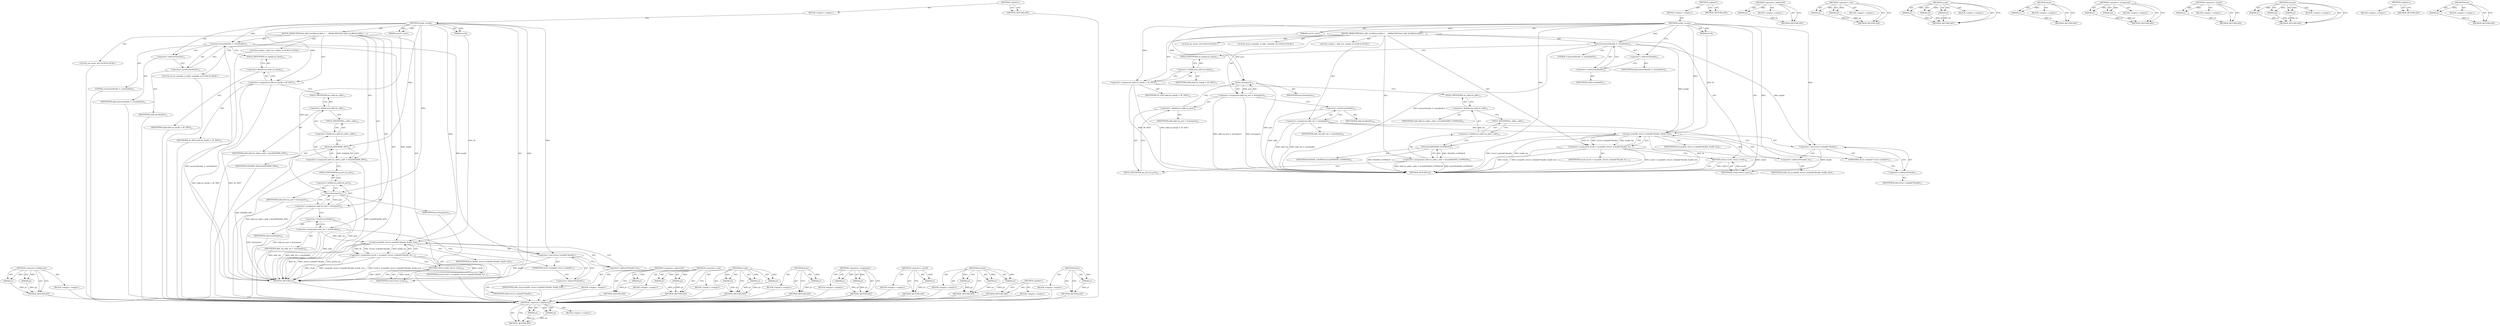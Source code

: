 digraph "htonl" {
vulnerable_98 [label=<(METHOD,&lt;operator&gt;.fieldAccess)>];
vulnerable_99 [label=<(PARAM,p1)>];
vulnerable_100 [label=<(PARAM,p2)>];
vulnerable_101 [label=<(BLOCK,&lt;empty&gt;,&lt;empty&gt;)>];
vulnerable_102 [label=<(METHOD_RETURN,ANY)>];
vulnerable_6 [label=<(METHOD,&lt;global&gt;)<SUB>1</SUB>>];
vulnerable_7 [label=<(BLOCK,&lt;empty&gt;,&lt;empty&gt;)<SUB>1</SUB>>];
vulnerable_8 [label=<(METHOD,socket_accept)<SUB>1</SUB>>];
vulnerable_9 [label=<(PARAM,int fd)<SUB>1</SUB>>];
vulnerable_10 [label=<(PARAM,uint16_t port)<SUB>1</SUB>>];
vulnerable_11 [label=<(BLOCK,{
#ifdef WIN32
	int addr_len;
#else
	socklen_t ...,{
#ifdef WIN32
	int addr_len;
#else
	socklen_t ...)<SUB>2</SUB>>];
vulnerable_12 [label="<(LOCAL,socklen_t addr_len: socklen_t)<SUB>6</SUB>>"];
vulnerable_13 [label="<(LOCAL,int result: int)<SUB>8</SUB>>"];
vulnerable_14 [label="<(LOCAL,struct sockaddr_in addr: sockaddr_in)<SUB>9</SUB>>"];
vulnerable_15 [label=<(memset,memset(&amp;addr, 0, sizeof(addr)))<SUB>11</SUB>>];
vulnerable_16 [label=<(&lt;operator&gt;.addressOf,&amp;addr)<SUB>11</SUB>>];
vulnerable_17 [label=<(IDENTIFIER,addr,memset(&amp;addr, 0, sizeof(addr)))<SUB>11</SUB>>];
vulnerable_18 [label=<(LITERAL,0,memset(&amp;addr, 0, sizeof(addr)))<SUB>11</SUB>>];
vulnerable_19 [label=<(&lt;operator&gt;.sizeOf,sizeof(addr))<SUB>11</SUB>>];
vulnerable_20 [label=<(IDENTIFIER,addr,sizeof(addr))<SUB>11</SUB>>];
vulnerable_21 [label=<(&lt;operator&gt;.assignment,addr.sin_family = AF_INET)<SUB>12</SUB>>];
vulnerable_22 [label=<(&lt;operator&gt;.fieldAccess,addr.sin_family)<SUB>12</SUB>>];
vulnerable_23 [label=<(IDENTIFIER,addr,addr.sin_family = AF_INET)<SUB>12</SUB>>];
vulnerable_24 [label=<(FIELD_IDENTIFIER,sin_family,sin_family)<SUB>12</SUB>>];
vulnerable_25 [label=<(IDENTIFIER,AF_INET,addr.sin_family = AF_INET)<SUB>12</SUB>>];
vulnerable_26 [label=<(&lt;operator&gt;.assignment,addr.sin_addr.s_addr = htonl(INADDR_ANY))<SUB>13</SUB>>];
vulnerable_27 [label=<(&lt;operator&gt;.fieldAccess,addr.sin_addr.s_addr)<SUB>13</SUB>>];
vulnerable_28 [label=<(&lt;operator&gt;.fieldAccess,addr.sin_addr)<SUB>13</SUB>>];
vulnerable_29 [label=<(IDENTIFIER,addr,addr.sin_addr.s_addr = htonl(INADDR_ANY))<SUB>13</SUB>>];
vulnerable_30 [label=<(FIELD_IDENTIFIER,sin_addr,sin_addr)<SUB>13</SUB>>];
vulnerable_31 [label=<(FIELD_IDENTIFIER,s_addr,s_addr)<SUB>13</SUB>>];
vulnerable_32 [label=<(htonl,htonl(INADDR_ANY))<SUB>13</SUB>>];
vulnerable_33 [label=<(IDENTIFIER,INADDR_ANY,htonl(INADDR_ANY))<SUB>13</SUB>>];
vulnerable_34 [label=<(&lt;operator&gt;.assignment,addr.sin_port = htons(port))<SUB>14</SUB>>];
vulnerable_35 [label=<(&lt;operator&gt;.fieldAccess,addr.sin_port)<SUB>14</SUB>>];
vulnerable_36 [label=<(IDENTIFIER,addr,addr.sin_port = htons(port))<SUB>14</SUB>>];
vulnerable_37 [label=<(FIELD_IDENTIFIER,sin_port,sin_port)<SUB>14</SUB>>];
vulnerable_38 [label=<(htons,htons(port))<SUB>14</SUB>>];
vulnerable_39 [label=<(IDENTIFIER,port,htons(port))<SUB>14</SUB>>];
vulnerable_40 [label=<(&lt;operator&gt;.assignment,addr_len = sizeof(addr))<SUB>16</SUB>>];
vulnerable_41 [label=<(IDENTIFIER,addr_len,addr_len = sizeof(addr))<SUB>16</SUB>>];
vulnerable_42 [label=<(&lt;operator&gt;.sizeOf,sizeof(addr))<SUB>16</SUB>>];
vulnerable_43 [label=<(IDENTIFIER,addr,sizeof(addr))<SUB>16</SUB>>];
vulnerable_44 [label=<(&lt;operator&gt;.assignment,result = accept(fd, (struct sockaddr*)&amp;addr, &amp;a...)<SUB>17</SUB>>];
vulnerable_45 [label=<(IDENTIFIER,result,result = accept(fd, (struct sockaddr*)&amp;addr, &amp;a...)<SUB>17</SUB>>];
vulnerable_46 [label=<(accept,accept(fd, (struct sockaddr*)&amp;addr, &amp;addr_len))<SUB>17</SUB>>];
vulnerable_47 [label=<(IDENTIFIER,fd,accept(fd, (struct sockaddr*)&amp;addr, &amp;addr_len))<SUB>17</SUB>>];
vulnerable_48 [label=<(&lt;operator&gt;.cast,(struct sockaddr*)&amp;addr)<SUB>17</SUB>>];
vulnerable_49 [label=<(UNKNOWN,struct sockaddr*,struct sockaddr*)<SUB>17</SUB>>];
vulnerable_50 [label=<(&lt;operator&gt;.addressOf,&amp;addr)<SUB>17</SUB>>];
vulnerable_51 [label=<(IDENTIFIER,addr,(struct sockaddr*)&amp;addr)<SUB>17</SUB>>];
vulnerable_52 [label=<(&lt;operator&gt;.addressOf,&amp;addr_len)<SUB>17</SUB>>];
vulnerable_53 [label=<(IDENTIFIER,addr_len,accept(fd, (struct sockaddr*)&amp;addr, &amp;addr_len))<SUB>17</SUB>>];
vulnerable_54 [label=<(RETURN,return result;,return result;)<SUB>19</SUB>>];
vulnerable_55 [label=<(IDENTIFIER,result,return result;)<SUB>19</SUB>>];
vulnerable_56 [label=<(METHOD_RETURN,int)<SUB>1</SUB>>];
vulnerable_58 [label=<(METHOD_RETURN,ANY)<SUB>1</SUB>>];
vulnerable_85 [label=<(METHOD,&lt;operator&gt;.addressOf)>];
vulnerable_86 [label=<(PARAM,p1)>];
vulnerable_87 [label=<(BLOCK,&lt;empty&gt;,&lt;empty&gt;)>];
vulnerable_88 [label=<(METHOD_RETURN,ANY)>];
vulnerable_117 [label=<(METHOD,&lt;operator&gt;.cast)>];
vulnerable_118 [label=<(PARAM,p1)>];
vulnerable_119 [label=<(PARAM,p2)>];
vulnerable_120 [label=<(BLOCK,&lt;empty&gt;,&lt;empty&gt;)>];
vulnerable_121 [label=<(METHOD_RETURN,ANY)>];
vulnerable_111 [label=<(METHOD,accept)>];
vulnerable_112 [label=<(PARAM,p1)>];
vulnerable_113 [label=<(PARAM,p2)>];
vulnerable_114 [label=<(PARAM,p3)>];
vulnerable_115 [label=<(BLOCK,&lt;empty&gt;,&lt;empty&gt;)>];
vulnerable_116 [label=<(METHOD_RETURN,ANY)>];
vulnerable_107 [label=<(METHOD,htons)>];
vulnerable_108 [label=<(PARAM,p1)>];
vulnerable_109 [label=<(BLOCK,&lt;empty&gt;,&lt;empty&gt;)>];
vulnerable_110 [label=<(METHOD_RETURN,ANY)>];
vulnerable_93 [label=<(METHOD,&lt;operator&gt;.assignment)>];
vulnerable_94 [label=<(PARAM,p1)>];
vulnerable_95 [label=<(PARAM,p2)>];
vulnerable_96 [label=<(BLOCK,&lt;empty&gt;,&lt;empty&gt;)>];
vulnerable_97 [label=<(METHOD_RETURN,ANY)>];
vulnerable_89 [label=<(METHOD,&lt;operator&gt;.sizeOf)>];
vulnerable_90 [label=<(PARAM,p1)>];
vulnerable_91 [label=<(BLOCK,&lt;empty&gt;,&lt;empty&gt;)>];
vulnerable_92 [label=<(METHOD_RETURN,ANY)>];
vulnerable_79 [label=<(METHOD,memset)>];
vulnerable_80 [label=<(PARAM,p1)>];
vulnerable_81 [label=<(PARAM,p2)>];
vulnerable_82 [label=<(PARAM,p3)>];
vulnerable_83 [label=<(BLOCK,&lt;empty&gt;,&lt;empty&gt;)>];
vulnerable_84 [label=<(METHOD_RETURN,ANY)>];
vulnerable_73 [label=<(METHOD,&lt;global&gt;)<SUB>1</SUB>>];
vulnerable_74 [label=<(BLOCK,&lt;empty&gt;,&lt;empty&gt;)>];
vulnerable_75 [label=<(METHOD_RETURN,ANY)>];
vulnerable_103 [label=<(METHOD,htonl)>];
vulnerable_104 [label=<(PARAM,p1)>];
vulnerable_105 [label=<(BLOCK,&lt;empty&gt;,&lt;empty&gt;)>];
vulnerable_106 [label=<(METHOD_RETURN,ANY)>];
fixed_98 [label=<(METHOD,&lt;operator&gt;.fieldAccess)>];
fixed_99 [label=<(PARAM,p1)>];
fixed_100 [label=<(PARAM,p2)>];
fixed_101 [label=<(BLOCK,&lt;empty&gt;,&lt;empty&gt;)>];
fixed_102 [label=<(METHOD_RETURN,ANY)>];
fixed_6 [label=<(METHOD,&lt;global&gt;)<SUB>1</SUB>>];
fixed_7 [label=<(BLOCK,&lt;empty&gt;,&lt;empty&gt;)<SUB>1</SUB>>];
fixed_8 [label=<(METHOD,socket_accept)<SUB>1</SUB>>];
fixed_9 [label=<(PARAM,int fd)<SUB>1</SUB>>];
fixed_10 [label=<(PARAM,uint16_t port)<SUB>1</SUB>>];
fixed_11 [label=<(BLOCK,{
#ifdef WIN32
	int addr_len;
#else
	socklen_t ...,{
#ifdef WIN32
	int addr_len;
#else
	socklen_t ...)<SUB>2</SUB>>];
fixed_12 [label="<(LOCAL,socklen_t addr_len: socklen_t)<SUB>6</SUB>>"];
fixed_13 [label="<(LOCAL,int result: int)<SUB>8</SUB>>"];
fixed_14 [label="<(LOCAL,struct sockaddr_in addr: sockaddr_in)<SUB>9</SUB>>"];
fixed_15 [label=<(memset,memset(&amp;addr, 0, sizeof(addr)))<SUB>11</SUB>>];
fixed_16 [label=<(&lt;operator&gt;.addressOf,&amp;addr)<SUB>11</SUB>>];
fixed_17 [label=<(IDENTIFIER,addr,memset(&amp;addr, 0, sizeof(addr)))<SUB>11</SUB>>];
fixed_18 [label=<(LITERAL,0,memset(&amp;addr, 0, sizeof(addr)))<SUB>11</SUB>>];
fixed_19 [label=<(&lt;operator&gt;.sizeOf,sizeof(addr))<SUB>11</SUB>>];
fixed_20 [label=<(IDENTIFIER,addr,sizeof(addr))<SUB>11</SUB>>];
fixed_21 [label=<(&lt;operator&gt;.assignment,addr.sin_family = AF_INET)<SUB>12</SUB>>];
fixed_22 [label=<(&lt;operator&gt;.fieldAccess,addr.sin_family)<SUB>12</SUB>>];
fixed_23 [label=<(IDENTIFIER,addr,addr.sin_family = AF_INET)<SUB>12</SUB>>];
fixed_24 [label=<(FIELD_IDENTIFIER,sin_family,sin_family)<SUB>12</SUB>>];
fixed_25 [label=<(IDENTIFIER,AF_INET,addr.sin_family = AF_INET)<SUB>12</SUB>>];
fixed_26 [label=<(&lt;operator&gt;.assignment,addr.sin_addr.s_addr = htonl(INADDR_LOOPBACK))<SUB>13</SUB>>];
fixed_27 [label=<(&lt;operator&gt;.fieldAccess,addr.sin_addr.s_addr)<SUB>13</SUB>>];
fixed_28 [label=<(&lt;operator&gt;.fieldAccess,addr.sin_addr)<SUB>13</SUB>>];
fixed_29 [label=<(IDENTIFIER,addr,addr.sin_addr.s_addr = htonl(INADDR_LOOPBACK))<SUB>13</SUB>>];
fixed_30 [label=<(FIELD_IDENTIFIER,sin_addr,sin_addr)<SUB>13</SUB>>];
fixed_31 [label=<(FIELD_IDENTIFIER,s_addr,s_addr)<SUB>13</SUB>>];
fixed_32 [label=<(htonl,htonl(INADDR_LOOPBACK))<SUB>13</SUB>>];
fixed_33 [label=<(IDENTIFIER,INADDR_LOOPBACK,htonl(INADDR_LOOPBACK))<SUB>13</SUB>>];
fixed_34 [label=<(&lt;operator&gt;.assignment,addr.sin_port = htons(port))<SUB>14</SUB>>];
fixed_35 [label=<(&lt;operator&gt;.fieldAccess,addr.sin_port)<SUB>14</SUB>>];
fixed_36 [label=<(IDENTIFIER,addr,addr.sin_port = htons(port))<SUB>14</SUB>>];
fixed_37 [label=<(FIELD_IDENTIFIER,sin_port,sin_port)<SUB>14</SUB>>];
fixed_38 [label=<(htons,htons(port))<SUB>14</SUB>>];
fixed_39 [label=<(IDENTIFIER,port,htons(port))<SUB>14</SUB>>];
fixed_40 [label=<(&lt;operator&gt;.assignment,addr_len = sizeof(addr))<SUB>16</SUB>>];
fixed_41 [label=<(IDENTIFIER,addr_len,addr_len = sizeof(addr))<SUB>16</SUB>>];
fixed_42 [label=<(&lt;operator&gt;.sizeOf,sizeof(addr))<SUB>16</SUB>>];
fixed_43 [label=<(IDENTIFIER,addr,sizeof(addr))<SUB>16</SUB>>];
fixed_44 [label=<(&lt;operator&gt;.assignment,result = accept(fd, (struct sockaddr*)&amp;addr, &amp;a...)<SUB>17</SUB>>];
fixed_45 [label=<(IDENTIFIER,result,result = accept(fd, (struct sockaddr*)&amp;addr, &amp;a...)<SUB>17</SUB>>];
fixed_46 [label=<(accept,accept(fd, (struct sockaddr*)&amp;addr, &amp;addr_len))<SUB>17</SUB>>];
fixed_47 [label=<(IDENTIFIER,fd,accept(fd, (struct sockaddr*)&amp;addr, &amp;addr_len))<SUB>17</SUB>>];
fixed_48 [label=<(&lt;operator&gt;.cast,(struct sockaddr*)&amp;addr)<SUB>17</SUB>>];
fixed_49 [label=<(UNKNOWN,struct sockaddr*,struct sockaddr*)<SUB>17</SUB>>];
fixed_50 [label=<(&lt;operator&gt;.addressOf,&amp;addr)<SUB>17</SUB>>];
fixed_51 [label=<(IDENTIFIER,addr,(struct sockaddr*)&amp;addr)<SUB>17</SUB>>];
fixed_52 [label=<(&lt;operator&gt;.addressOf,&amp;addr_len)<SUB>17</SUB>>];
fixed_53 [label=<(IDENTIFIER,addr_len,accept(fd, (struct sockaddr*)&amp;addr, &amp;addr_len))<SUB>17</SUB>>];
fixed_54 [label=<(RETURN,return result;,return result;)<SUB>19</SUB>>];
fixed_55 [label=<(IDENTIFIER,result,return result;)<SUB>19</SUB>>];
fixed_56 [label=<(METHOD_RETURN,int)<SUB>1</SUB>>];
fixed_58 [label=<(METHOD_RETURN,ANY)<SUB>1</SUB>>];
fixed_85 [label=<(METHOD,&lt;operator&gt;.addressOf)>];
fixed_86 [label=<(PARAM,p1)>];
fixed_87 [label=<(BLOCK,&lt;empty&gt;,&lt;empty&gt;)>];
fixed_88 [label=<(METHOD_RETURN,ANY)>];
fixed_117 [label=<(METHOD,&lt;operator&gt;.cast)>];
fixed_118 [label=<(PARAM,p1)>];
fixed_119 [label=<(PARAM,p2)>];
fixed_120 [label=<(BLOCK,&lt;empty&gt;,&lt;empty&gt;)>];
fixed_121 [label=<(METHOD_RETURN,ANY)>];
fixed_111 [label=<(METHOD,accept)>];
fixed_112 [label=<(PARAM,p1)>];
fixed_113 [label=<(PARAM,p2)>];
fixed_114 [label=<(PARAM,p3)>];
fixed_115 [label=<(BLOCK,&lt;empty&gt;,&lt;empty&gt;)>];
fixed_116 [label=<(METHOD_RETURN,ANY)>];
fixed_107 [label=<(METHOD,htons)>];
fixed_108 [label=<(PARAM,p1)>];
fixed_109 [label=<(BLOCK,&lt;empty&gt;,&lt;empty&gt;)>];
fixed_110 [label=<(METHOD_RETURN,ANY)>];
fixed_93 [label=<(METHOD,&lt;operator&gt;.assignment)>];
fixed_94 [label=<(PARAM,p1)>];
fixed_95 [label=<(PARAM,p2)>];
fixed_96 [label=<(BLOCK,&lt;empty&gt;,&lt;empty&gt;)>];
fixed_97 [label=<(METHOD_RETURN,ANY)>];
fixed_89 [label=<(METHOD,&lt;operator&gt;.sizeOf)>];
fixed_90 [label=<(PARAM,p1)>];
fixed_91 [label=<(BLOCK,&lt;empty&gt;,&lt;empty&gt;)>];
fixed_92 [label=<(METHOD_RETURN,ANY)>];
fixed_79 [label=<(METHOD,memset)>];
fixed_80 [label=<(PARAM,p1)>];
fixed_81 [label=<(PARAM,p2)>];
fixed_82 [label=<(PARAM,p3)>];
fixed_83 [label=<(BLOCK,&lt;empty&gt;,&lt;empty&gt;)>];
fixed_84 [label=<(METHOD_RETURN,ANY)>];
fixed_73 [label=<(METHOD,&lt;global&gt;)<SUB>1</SUB>>];
fixed_74 [label=<(BLOCK,&lt;empty&gt;,&lt;empty&gt;)>];
fixed_75 [label=<(METHOD_RETURN,ANY)>];
fixed_103 [label=<(METHOD,htonl)>];
fixed_104 [label=<(PARAM,p1)>];
fixed_105 [label=<(BLOCK,&lt;empty&gt;,&lt;empty&gt;)>];
fixed_106 [label=<(METHOD_RETURN,ANY)>];
vulnerable_98 -> vulnerable_99  [key=0, label="AST: "];
vulnerable_98 -> vulnerable_99  [key=1, label="DDG: "];
vulnerable_98 -> vulnerable_101  [key=0, label="AST: "];
vulnerable_98 -> vulnerable_100  [key=0, label="AST: "];
vulnerable_98 -> vulnerable_100  [key=1, label="DDG: "];
vulnerable_98 -> vulnerable_102  [key=0, label="AST: "];
vulnerable_98 -> vulnerable_102  [key=1, label="CFG: "];
vulnerable_99 -> vulnerable_102  [key=0, label="DDG: p1"];
vulnerable_100 -> vulnerable_102  [key=0, label="DDG: p2"];
vulnerable_101 -> fixed_98  [key=0];
vulnerable_102 -> fixed_98  [key=0];
vulnerable_6 -> vulnerable_7  [key=0, label="AST: "];
vulnerable_6 -> vulnerable_58  [key=0, label="AST: "];
vulnerable_6 -> vulnerable_58  [key=1, label="CFG: "];
vulnerable_7 -> vulnerable_8  [key=0, label="AST: "];
vulnerable_8 -> vulnerable_9  [key=0, label="AST: "];
vulnerable_8 -> vulnerable_9  [key=1, label="DDG: "];
vulnerable_8 -> vulnerable_10  [key=0, label="AST: "];
vulnerable_8 -> vulnerable_10  [key=1, label="DDG: "];
vulnerable_8 -> vulnerable_11  [key=0, label="AST: "];
vulnerable_8 -> vulnerable_56  [key=0, label="AST: "];
vulnerable_8 -> vulnerable_16  [key=0, label="CFG: "];
vulnerable_8 -> vulnerable_21  [key=0, label="DDG: "];
vulnerable_8 -> vulnerable_15  [key=0, label="DDG: "];
vulnerable_8 -> vulnerable_55  [key=0, label="DDG: "];
vulnerable_8 -> vulnerable_32  [key=0, label="DDG: "];
vulnerable_8 -> vulnerable_38  [key=0, label="DDG: "];
vulnerable_8 -> vulnerable_46  [key=0, label="DDG: "];
vulnerable_8 -> vulnerable_48  [key=0, label="DDG: "];
vulnerable_9 -> vulnerable_46  [key=0, label="DDG: fd"];
vulnerable_10 -> vulnerable_38  [key=0, label="DDG: port"];
vulnerable_11 -> vulnerable_12  [key=0, label="AST: "];
vulnerable_11 -> vulnerable_13  [key=0, label="AST: "];
vulnerable_11 -> vulnerable_14  [key=0, label="AST: "];
vulnerable_11 -> vulnerable_15  [key=0, label="AST: "];
vulnerable_11 -> vulnerable_21  [key=0, label="AST: "];
vulnerable_11 -> vulnerable_26  [key=0, label="AST: "];
vulnerable_11 -> vulnerable_34  [key=0, label="AST: "];
vulnerable_11 -> vulnerable_40  [key=0, label="AST: "];
vulnerable_11 -> vulnerable_44  [key=0, label="AST: "];
vulnerable_11 -> vulnerable_54  [key=0, label="AST: "];
vulnerable_12 -> fixed_98  [key=0];
vulnerable_13 -> fixed_98  [key=0];
vulnerable_14 -> fixed_98  [key=0];
vulnerable_15 -> vulnerable_16  [key=0, label="AST: "];
vulnerable_15 -> vulnerable_18  [key=0, label="AST: "];
vulnerable_15 -> vulnerable_19  [key=0, label="AST: "];
vulnerable_15 -> vulnerable_24  [key=0, label="CFG: "];
vulnerable_15 -> vulnerable_56  [key=0, label="DDG: memset(&amp;addr, 0, sizeof(addr))"];
vulnerable_15 -> vulnerable_46  [key=0, label="DDG: &amp;addr"];
vulnerable_15 -> vulnerable_48  [key=0, label="DDG: &amp;addr"];
vulnerable_16 -> vulnerable_17  [key=0, label="AST: "];
vulnerable_16 -> vulnerable_19  [key=0, label="CFG: "];
vulnerable_17 -> fixed_98  [key=0];
vulnerable_18 -> fixed_98  [key=0];
vulnerable_19 -> vulnerable_20  [key=0, label="AST: "];
vulnerable_19 -> vulnerable_15  [key=0, label="CFG: "];
vulnerable_20 -> fixed_98  [key=0];
vulnerable_21 -> vulnerable_22  [key=0, label="AST: "];
vulnerable_21 -> vulnerable_25  [key=0, label="AST: "];
vulnerable_21 -> vulnerable_30  [key=0, label="CFG: "];
vulnerable_21 -> vulnerable_56  [key=0, label="DDG: addr.sin_family = AF_INET"];
vulnerable_21 -> vulnerable_56  [key=1, label="DDG: AF_INET"];
vulnerable_22 -> vulnerable_23  [key=0, label="AST: "];
vulnerable_22 -> vulnerable_24  [key=0, label="AST: "];
vulnerable_22 -> vulnerable_21  [key=0, label="CFG: "];
vulnerable_23 -> fixed_98  [key=0];
vulnerable_24 -> vulnerable_22  [key=0, label="CFG: "];
vulnerable_25 -> fixed_98  [key=0];
vulnerable_26 -> vulnerable_27  [key=0, label="AST: "];
vulnerable_26 -> vulnerable_32  [key=0, label="AST: "];
vulnerable_26 -> vulnerable_37  [key=0, label="CFG: "];
vulnerable_26 -> vulnerable_56  [key=0, label="DDG: htonl(INADDR_ANY)"];
vulnerable_26 -> vulnerable_56  [key=1, label="DDG: addr.sin_addr.s_addr = htonl(INADDR_ANY)"];
vulnerable_27 -> vulnerable_28  [key=0, label="AST: "];
vulnerable_27 -> vulnerable_31  [key=0, label="AST: "];
vulnerable_27 -> vulnerable_32  [key=0, label="CFG: "];
vulnerable_28 -> vulnerable_29  [key=0, label="AST: "];
vulnerable_28 -> vulnerable_30  [key=0, label="AST: "];
vulnerable_28 -> vulnerable_31  [key=0, label="CFG: "];
vulnerable_29 -> fixed_98  [key=0];
vulnerable_30 -> vulnerable_28  [key=0, label="CFG: "];
vulnerable_31 -> vulnerable_27  [key=0, label="CFG: "];
vulnerable_32 -> vulnerable_33  [key=0, label="AST: "];
vulnerable_32 -> vulnerable_26  [key=0, label="CFG: "];
vulnerable_32 -> vulnerable_26  [key=1, label="DDG: INADDR_ANY"];
vulnerable_32 -> vulnerable_56  [key=0, label="DDG: INADDR_ANY"];
vulnerable_33 -> fixed_98  [key=0];
vulnerable_34 -> vulnerable_35  [key=0, label="AST: "];
vulnerable_34 -> vulnerable_38  [key=0, label="AST: "];
vulnerable_34 -> vulnerable_42  [key=0, label="CFG: "];
vulnerable_34 -> vulnerable_56  [key=0, label="DDG: htons(port)"];
vulnerable_34 -> vulnerable_56  [key=1, label="DDG: addr.sin_port = htons(port)"];
vulnerable_35 -> vulnerable_36  [key=0, label="AST: "];
vulnerable_35 -> vulnerable_37  [key=0, label="AST: "];
vulnerable_35 -> vulnerable_38  [key=0, label="CFG: "];
vulnerable_36 -> fixed_98  [key=0];
vulnerable_37 -> vulnerable_35  [key=0, label="CFG: "];
vulnerable_38 -> vulnerable_39  [key=0, label="AST: "];
vulnerable_38 -> vulnerable_34  [key=0, label="CFG: "];
vulnerable_38 -> vulnerable_34  [key=1, label="DDG: port"];
vulnerable_38 -> vulnerable_56  [key=0, label="DDG: port"];
vulnerable_39 -> fixed_98  [key=0];
vulnerable_40 -> vulnerable_41  [key=0, label="AST: "];
vulnerable_40 -> vulnerable_42  [key=0, label="AST: "];
vulnerable_40 -> vulnerable_49  [key=0, label="CFG: "];
vulnerable_40 -> vulnerable_56  [key=0, label="DDG: addr_len"];
vulnerable_40 -> vulnerable_56  [key=1, label="DDG: addr_len = sizeof(addr)"];
vulnerable_40 -> vulnerable_46  [key=0, label="DDG: addr_len"];
vulnerable_41 -> fixed_98  [key=0];
vulnerable_42 -> vulnerable_43  [key=0, label="AST: "];
vulnerable_42 -> vulnerable_40  [key=0, label="CFG: "];
vulnerable_42 -> vulnerable_56  [key=0, label="DDG: addr"];
vulnerable_43 -> fixed_98  [key=0];
vulnerable_44 -> vulnerable_45  [key=0, label="AST: "];
vulnerable_44 -> vulnerable_46  [key=0, label="AST: "];
vulnerable_44 -> vulnerable_54  [key=0, label="CFG: "];
vulnerable_44 -> vulnerable_56  [key=0, label="DDG: result"];
vulnerable_44 -> vulnerable_56  [key=1, label="DDG: accept(fd, (struct sockaddr*)&amp;addr, &amp;addr_len)"];
vulnerable_44 -> vulnerable_56  [key=2, label="DDG: result = accept(fd, (struct sockaddr*)&amp;addr, &amp;addr_len)"];
vulnerable_44 -> vulnerable_55  [key=0, label="DDG: result"];
vulnerable_45 -> fixed_98  [key=0];
vulnerable_46 -> vulnerable_47  [key=0, label="AST: "];
vulnerable_46 -> vulnerable_48  [key=0, label="AST: "];
vulnerable_46 -> vulnerable_52  [key=0, label="AST: "];
vulnerable_46 -> vulnerable_44  [key=0, label="CFG: "];
vulnerable_46 -> vulnerable_44  [key=1, label="DDG: fd"];
vulnerable_46 -> vulnerable_44  [key=2, label="DDG: (struct sockaddr*)&amp;addr"];
vulnerable_46 -> vulnerable_44  [key=3, label="DDG: &amp;addr_len"];
vulnerable_46 -> vulnerable_56  [key=0, label="DDG: fd"];
vulnerable_46 -> vulnerable_56  [key=1, label="DDG: (struct sockaddr*)&amp;addr"];
vulnerable_46 -> vulnerable_56  [key=2, label="DDG: &amp;addr_len"];
vulnerable_47 -> fixed_98  [key=0];
vulnerable_48 -> vulnerable_49  [key=0, label="AST: "];
vulnerable_48 -> vulnerable_50  [key=0, label="AST: "];
vulnerable_48 -> vulnerable_52  [key=0, label="CFG: "];
vulnerable_48 -> vulnerable_56  [key=0, label="DDG: &amp;addr"];
vulnerable_49 -> vulnerable_50  [key=0, label="CFG: "];
vulnerable_50 -> vulnerable_51  [key=0, label="AST: "];
vulnerable_50 -> vulnerable_48  [key=0, label="CFG: "];
vulnerable_51 -> fixed_98  [key=0];
vulnerable_52 -> vulnerable_53  [key=0, label="AST: "];
vulnerable_52 -> vulnerable_46  [key=0, label="CFG: "];
vulnerable_53 -> fixed_98  [key=0];
vulnerable_54 -> vulnerable_55  [key=0, label="AST: "];
vulnerable_54 -> vulnerable_56  [key=0, label="CFG: "];
vulnerable_54 -> vulnerable_56  [key=1, label="DDG: &lt;RET&gt;"];
vulnerable_55 -> vulnerable_54  [key=0, label="DDG: result"];
vulnerable_56 -> fixed_98  [key=0];
vulnerable_58 -> fixed_98  [key=0];
vulnerable_85 -> vulnerable_86  [key=0, label="AST: "];
vulnerable_85 -> vulnerable_86  [key=1, label="DDG: "];
vulnerable_85 -> vulnerable_87  [key=0, label="AST: "];
vulnerable_85 -> vulnerable_88  [key=0, label="AST: "];
vulnerable_85 -> vulnerable_88  [key=1, label="CFG: "];
vulnerable_86 -> vulnerable_88  [key=0, label="DDG: p1"];
vulnerable_87 -> fixed_98  [key=0];
vulnerable_88 -> fixed_98  [key=0];
vulnerable_117 -> vulnerable_118  [key=0, label="AST: "];
vulnerable_117 -> vulnerable_118  [key=1, label="DDG: "];
vulnerable_117 -> vulnerable_120  [key=0, label="AST: "];
vulnerable_117 -> vulnerable_119  [key=0, label="AST: "];
vulnerable_117 -> vulnerable_119  [key=1, label="DDG: "];
vulnerable_117 -> vulnerable_121  [key=0, label="AST: "];
vulnerable_117 -> vulnerable_121  [key=1, label="CFG: "];
vulnerable_118 -> vulnerable_121  [key=0, label="DDG: p1"];
vulnerable_119 -> vulnerable_121  [key=0, label="DDG: p2"];
vulnerable_120 -> fixed_98  [key=0];
vulnerable_121 -> fixed_98  [key=0];
vulnerable_111 -> vulnerable_112  [key=0, label="AST: "];
vulnerable_111 -> vulnerable_112  [key=1, label="DDG: "];
vulnerable_111 -> vulnerable_115  [key=0, label="AST: "];
vulnerable_111 -> vulnerable_113  [key=0, label="AST: "];
vulnerable_111 -> vulnerable_113  [key=1, label="DDG: "];
vulnerable_111 -> vulnerable_116  [key=0, label="AST: "];
vulnerable_111 -> vulnerable_116  [key=1, label="CFG: "];
vulnerable_111 -> vulnerable_114  [key=0, label="AST: "];
vulnerable_111 -> vulnerable_114  [key=1, label="DDG: "];
vulnerable_112 -> vulnerable_116  [key=0, label="DDG: p1"];
vulnerable_113 -> vulnerable_116  [key=0, label="DDG: p2"];
vulnerable_114 -> vulnerable_116  [key=0, label="DDG: p3"];
vulnerable_115 -> fixed_98  [key=0];
vulnerable_116 -> fixed_98  [key=0];
vulnerable_107 -> vulnerable_108  [key=0, label="AST: "];
vulnerable_107 -> vulnerable_108  [key=1, label="DDG: "];
vulnerable_107 -> vulnerable_109  [key=0, label="AST: "];
vulnerable_107 -> vulnerable_110  [key=0, label="AST: "];
vulnerable_107 -> vulnerable_110  [key=1, label="CFG: "];
vulnerable_108 -> vulnerable_110  [key=0, label="DDG: p1"];
vulnerable_109 -> fixed_98  [key=0];
vulnerable_110 -> fixed_98  [key=0];
vulnerable_93 -> vulnerable_94  [key=0, label="AST: "];
vulnerable_93 -> vulnerable_94  [key=1, label="DDG: "];
vulnerable_93 -> vulnerable_96  [key=0, label="AST: "];
vulnerable_93 -> vulnerable_95  [key=0, label="AST: "];
vulnerable_93 -> vulnerable_95  [key=1, label="DDG: "];
vulnerable_93 -> vulnerable_97  [key=0, label="AST: "];
vulnerable_93 -> vulnerable_97  [key=1, label="CFG: "];
vulnerable_94 -> vulnerable_97  [key=0, label="DDG: p1"];
vulnerable_95 -> vulnerable_97  [key=0, label="DDG: p2"];
vulnerable_96 -> fixed_98  [key=0];
vulnerable_97 -> fixed_98  [key=0];
vulnerable_89 -> vulnerable_90  [key=0, label="AST: "];
vulnerable_89 -> vulnerable_90  [key=1, label="DDG: "];
vulnerable_89 -> vulnerable_91  [key=0, label="AST: "];
vulnerable_89 -> vulnerable_92  [key=0, label="AST: "];
vulnerable_89 -> vulnerable_92  [key=1, label="CFG: "];
vulnerable_90 -> vulnerable_92  [key=0, label="DDG: p1"];
vulnerable_91 -> fixed_98  [key=0];
vulnerable_92 -> fixed_98  [key=0];
vulnerable_79 -> vulnerable_80  [key=0, label="AST: "];
vulnerable_79 -> vulnerable_80  [key=1, label="DDG: "];
vulnerable_79 -> vulnerable_83  [key=0, label="AST: "];
vulnerable_79 -> vulnerable_81  [key=0, label="AST: "];
vulnerable_79 -> vulnerable_81  [key=1, label="DDG: "];
vulnerable_79 -> vulnerable_84  [key=0, label="AST: "];
vulnerable_79 -> vulnerable_84  [key=1, label="CFG: "];
vulnerable_79 -> vulnerable_82  [key=0, label="AST: "];
vulnerable_79 -> vulnerable_82  [key=1, label="DDG: "];
vulnerable_80 -> vulnerable_84  [key=0, label="DDG: p1"];
vulnerable_81 -> vulnerable_84  [key=0, label="DDG: p2"];
vulnerable_82 -> vulnerable_84  [key=0, label="DDG: p3"];
vulnerable_83 -> fixed_98  [key=0];
vulnerable_84 -> fixed_98  [key=0];
vulnerable_73 -> vulnerable_74  [key=0, label="AST: "];
vulnerable_73 -> vulnerable_75  [key=0, label="AST: "];
vulnerable_73 -> vulnerable_75  [key=1, label="CFG: "];
vulnerable_74 -> fixed_98  [key=0];
vulnerable_75 -> fixed_98  [key=0];
vulnerable_103 -> vulnerable_104  [key=0, label="AST: "];
vulnerable_103 -> vulnerable_104  [key=1, label="DDG: "];
vulnerable_103 -> vulnerable_105  [key=0, label="AST: "];
vulnerable_103 -> vulnerable_106  [key=0, label="AST: "];
vulnerable_103 -> vulnerable_106  [key=1, label="CFG: "];
vulnerable_104 -> vulnerable_106  [key=0, label="DDG: p1"];
vulnerable_105 -> fixed_98  [key=0];
vulnerable_106 -> fixed_98  [key=0];
fixed_98 -> fixed_99  [key=0, label="AST: "];
fixed_98 -> fixed_99  [key=1, label="DDG: "];
fixed_98 -> fixed_101  [key=0, label="AST: "];
fixed_98 -> fixed_100  [key=0, label="AST: "];
fixed_98 -> fixed_100  [key=1, label="DDG: "];
fixed_98 -> fixed_102  [key=0, label="AST: "];
fixed_98 -> fixed_102  [key=1, label="CFG: "];
fixed_99 -> fixed_102  [key=0, label="DDG: p1"];
fixed_100 -> fixed_102  [key=0, label="DDG: p2"];
fixed_6 -> fixed_7  [key=0, label="AST: "];
fixed_6 -> fixed_58  [key=0, label="AST: "];
fixed_6 -> fixed_58  [key=1, label="CFG: "];
fixed_7 -> fixed_8  [key=0, label="AST: "];
fixed_8 -> fixed_9  [key=0, label="AST: "];
fixed_8 -> fixed_9  [key=1, label="DDG: "];
fixed_8 -> fixed_10  [key=0, label="AST: "];
fixed_8 -> fixed_10  [key=1, label="DDG: "];
fixed_8 -> fixed_11  [key=0, label="AST: "];
fixed_8 -> fixed_56  [key=0, label="AST: "];
fixed_8 -> fixed_16  [key=0, label="CFG: "];
fixed_8 -> fixed_21  [key=0, label="DDG: "];
fixed_8 -> fixed_15  [key=0, label="DDG: "];
fixed_8 -> fixed_55  [key=0, label="DDG: "];
fixed_8 -> fixed_32  [key=0, label="DDG: "];
fixed_8 -> fixed_38  [key=0, label="DDG: "];
fixed_8 -> fixed_46  [key=0, label="DDG: "];
fixed_8 -> fixed_48  [key=0, label="DDG: "];
fixed_9 -> fixed_46  [key=0, label="DDG: fd"];
fixed_10 -> fixed_38  [key=0, label="DDG: port"];
fixed_11 -> fixed_12  [key=0, label="AST: "];
fixed_11 -> fixed_13  [key=0, label="AST: "];
fixed_11 -> fixed_14  [key=0, label="AST: "];
fixed_11 -> fixed_15  [key=0, label="AST: "];
fixed_11 -> fixed_21  [key=0, label="AST: "];
fixed_11 -> fixed_26  [key=0, label="AST: "];
fixed_11 -> fixed_34  [key=0, label="AST: "];
fixed_11 -> fixed_40  [key=0, label="AST: "];
fixed_11 -> fixed_44  [key=0, label="AST: "];
fixed_11 -> fixed_54  [key=0, label="AST: "];
fixed_15 -> fixed_16  [key=0, label="AST: "];
fixed_15 -> fixed_18  [key=0, label="AST: "];
fixed_15 -> fixed_19  [key=0, label="AST: "];
fixed_15 -> fixed_24  [key=0, label="CFG: "];
fixed_15 -> fixed_56  [key=0, label="DDG: memset(&amp;addr, 0, sizeof(addr))"];
fixed_15 -> fixed_46  [key=0, label="DDG: &amp;addr"];
fixed_15 -> fixed_48  [key=0, label="DDG: &amp;addr"];
fixed_16 -> fixed_17  [key=0, label="AST: "];
fixed_16 -> fixed_19  [key=0, label="CFG: "];
fixed_19 -> fixed_20  [key=0, label="AST: "];
fixed_19 -> fixed_15  [key=0, label="CFG: "];
fixed_21 -> fixed_22  [key=0, label="AST: "];
fixed_21 -> fixed_25  [key=0, label="AST: "];
fixed_21 -> fixed_30  [key=0, label="CFG: "];
fixed_21 -> fixed_56  [key=0, label="DDG: addr.sin_family = AF_INET"];
fixed_21 -> fixed_56  [key=1, label="DDG: AF_INET"];
fixed_22 -> fixed_23  [key=0, label="AST: "];
fixed_22 -> fixed_24  [key=0, label="AST: "];
fixed_22 -> fixed_21  [key=0, label="CFG: "];
fixed_24 -> fixed_22  [key=0, label="CFG: "];
fixed_26 -> fixed_27  [key=0, label="AST: "];
fixed_26 -> fixed_32  [key=0, label="AST: "];
fixed_26 -> fixed_37  [key=0, label="CFG: "];
fixed_26 -> fixed_56  [key=0, label="DDG: htonl(INADDR_LOOPBACK)"];
fixed_26 -> fixed_56  [key=1, label="DDG: addr.sin_addr.s_addr = htonl(INADDR_LOOPBACK)"];
fixed_27 -> fixed_28  [key=0, label="AST: "];
fixed_27 -> fixed_31  [key=0, label="AST: "];
fixed_27 -> fixed_32  [key=0, label="CFG: "];
fixed_28 -> fixed_29  [key=0, label="AST: "];
fixed_28 -> fixed_30  [key=0, label="AST: "];
fixed_28 -> fixed_31  [key=0, label="CFG: "];
fixed_30 -> fixed_28  [key=0, label="CFG: "];
fixed_31 -> fixed_27  [key=0, label="CFG: "];
fixed_32 -> fixed_33  [key=0, label="AST: "];
fixed_32 -> fixed_26  [key=0, label="CFG: "];
fixed_32 -> fixed_26  [key=1, label="DDG: INADDR_LOOPBACK"];
fixed_32 -> fixed_56  [key=0, label="DDG: INADDR_LOOPBACK"];
fixed_34 -> fixed_35  [key=0, label="AST: "];
fixed_34 -> fixed_38  [key=0, label="AST: "];
fixed_34 -> fixed_42  [key=0, label="CFG: "];
fixed_34 -> fixed_56  [key=0, label="DDG: htons(port)"];
fixed_34 -> fixed_56  [key=1, label="DDG: addr.sin_port = htons(port)"];
fixed_35 -> fixed_36  [key=0, label="AST: "];
fixed_35 -> fixed_37  [key=0, label="AST: "];
fixed_35 -> fixed_38  [key=0, label="CFG: "];
fixed_37 -> fixed_35  [key=0, label="CFG: "];
fixed_38 -> fixed_39  [key=0, label="AST: "];
fixed_38 -> fixed_34  [key=0, label="CFG: "];
fixed_38 -> fixed_34  [key=1, label="DDG: port"];
fixed_38 -> fixed_56  [key=0, label="DDG: port"];
fixed_40 -> fixed_41  [key=0, label="AST: "];
fixed_40 -> fixed_42  [key=0, label="AST: "];
fixed_40 -> fixed_49  [key=0, label="CFG: "];
fixed_40 -> fixed_56  [key=0, label="DDG: addr_len"];
fixed_40 -> fixed_56  [key=1, label="DDG: addr_len = sizeof(addr)"];
fixed_40 -> fixed_46  [key=0, label="DDG: addr_len"];
fixed_42 -> fixed_43  [key=0, label="AST: "];
fixed_42 -> fixed_40  [key=0, label="CFG: "];
fixed_42 -> fixed_56  [key=0, label="DDG: addr"];
fixed_44 -> fixed_45  [key=0, label="AST: "];
fixed_44 -> fixed_46  [key=0, label="AST: "];
fixed_44 -> fixed_54  [key=0, label="CFG: "];
fixed_44 -> fixed_56  [key=0, label="DDG: result"];
fixed_44 -> fixed_56  [key=1, label="DDG: accept(fd, (struct sockaddr*)&amp;addr, &amp;addr_len)"];
fixed_44 -> fixed_56  [key=2, label="DDG: result = accept(fd, (struct sockaddr*)&amp;addr, &amp;addr_len)"];
fixed_44 -> fixed_55  [key=0, label="DDG: result"];
fixed_46 -> fixed_47  [key=0, label="AST: "];
fixed_46 -> fixed_48  [key=0, label="AST: "];
fixed_46 -> fixed_52  [key=0, label="AST: "];
fixed_46 -> fixed_44  [key=0, label="CFG: "];
fixed_46 -> fixed_44  [key=1, label="DDG: fd"];
fixed_46 -> fixed_44  [key=2, label="DDG: (struct sockaddr*)&amp;addr"];
fixed_46 -> fixed_44  [key=3, label="DDG: &amp;addr_len"];
fixed_46 -> fixed_56  [key=0, label="DDG: fd"];
fixed_46 -> fixed_56  [key=1, label="DDG: (struct sockaddr*)&amp;addr"];
fixed_46 -> fixed_56  [key=2, label="DDG: &amp;addr_len"];
fixed_48 -> fixed_49  [key=0, label="AST: "];
fixed_48 -> fixed_50  [key=0, label="AST: "];
fixed_48 -> fixed_52  [key=0, label="CFG: "];
fixed_48 -> fixed_56  [key=0, label="DDG: &amp;addr"];
fixed_49 -> fixed_50  [key=0, label="CFG: "];
fixed_50 -> fixed_51  [key=0, label="AST: "];
fixed_50 -> fixed_48  [key=0, label="CFG: "];
fixed_52 -> fixed_53  [key=0, label="AST: "];
fixed_52 -> fixed_46  [key=0, label="CFG: "];
fixed_54 -> fixed_55  [key=0, label="AST: "];
fixed_54 -> fixed_56  [key=0, label="CFG: "];
fixed_54 -> fixed_56  [key=1, label="DDG: &lt;RET&gt;"];
fixed_55 -> fixed_54  [key=0, label="DDG: result"];
fixed_85 -> fixed_86  [key=0, label="AST: "];
fixed_85 -> fixed_86  [key=1, label="DDG: "];
fixed_85 -> fixed_87  [key=0, label="AST: "];
fixed_85 -> fixed_88  [key=0, label="AST: "];
fixed_85 -> fixed_88  [key=1, label="CFG: "];
fixed_86 -> fixed_88  [key=0, label="DDG: p1"];
fixed_117 -> fixed_118  [key=0, label="AST: "];
fixed_117 -> fixed_118  [key=1, label="DDG: "];
fixed_117 -> fixed_120  [key=0, label="AST: "];
fixed_117 -> fixed_119  [key=0, label="AST: "];
fixed_117 -> fixed_119  [key=1, label="DDG: "];
fixed_117 -> fixed_121  [key=0, label="AST: "];
fixed_117 -> fixed_121  [key=1, label="CFG: "];
fixed_118 -> fixed_121  [key=0, label="DDG: p1"];
fixed_119 -> fixed_121  [key=0, label="DDG: p2"];
fixed_111 -> fixed_112  [key=0, label="AST: "];
fixed_111 -> fixed_112  [key=1, label="DDG: "];
fixed_111 -> fixed_115  [key=0, label="AST: "];
fixed_111 -> fixed_113  [key=0, label="AST: "];
fixed_111 -> fixed_113  [key=1, label="DDG: "];
fixed_111 -> fixed_116  [key=0, label="AST: "];
fixed_111 -> fixed_116  [key=1, label="CFG: "];
fixed_111 -> fixed_114  [key=0, label="AST: "];
fixed_111 -> fixed_114  [key=1, label="DDG: "];
fixed_112 -> fixed_116  [key=0, label="DDG: p1"];
fixed_113 -> fixed_116  [key=0, label="DDG: p2"];
fixed_114 -> fixed_116  [key=0, label="DDG: p3"];
fixed_107 -> fixed_108  [key=0, label="AST: "];
fixed_107 -> fixed_108  [key=1, label="DDG: "];
fixed_107 -> fixed_109  [key=0, label="AST: "];
fixed_107 -> fixed_110  [key=0, label="AST: "];
fixed_107 -> fixed_110  [key=1, label="CFG: "];
fixed_108 -> fixed_110  [key=0, label="DDG: p1"];
fixed_93 -> fixed_94  [key=0, label="AST: "];
fixed_93 -> fixed_94  [key=1, label="DDG: "];
fixed_93 -> fixed_96  [key=0, label="AST: "];
fixed_93 -> fixed_95  [key=0, label="AST: "];
fixed_93 -> fixed_95  [key=1, label="DDG: "];
fixed_93 -> fixed_97  [key=0, label="AST: "];
fixed_93 -> fixed_97  [key=1, label="CFG: "];
fixed_94 -> fixed_97  [key=0, label="DDG: p1"];
fixed_95 -> fixed_97  [key=0, label="DDG: p2"];
fixed_89 -> fixed_90  [key=0, label="AST: "];
fixed_89 -> fixed_90  [key=1, label="DDG: "];
fixed_89 -> fixed_91  [key=0, label="AST: "];
fixed_89 -> fixed_92  [key=0, label="AST: "];
fixed_89 -> fixed_92  [key=1, label="CFG: "];
fixed_90 -> fixed_92  [key=0, label="DDG: p1"];
fixed_79 -> fixed_80  [key=0, label="AST: "];
fixed_79 -> fixed_80  [key=1, label="DDG: "];
fixed_79 -> fixed_83  [key=0, label="AST: "];
fixed_79 -> fixed_81  [key=0, label="AST: "];
fixed_79 -> fixed_81  [key=1, label="DDG: "];
fixed_79 -> fixed_84  [key=0, label="AST: "];
fixed_79 -> fixed_84  [key=1, label="CFG: "];
fixed_79 -> fixed_82  [key=0, label="AST: "];
fixed_79 -> fixed_82  [key=1, label="DDG: "];
fixed_80 -> fixed_84  [key=0, label="DDG: p1"];
fixed_81 -> fixed_84  [key=0, label="DDG: p2"];
fixed_82 -> fixed_84  [key=0, label="DDG: p3"];
fixed_73 -> fixed_74  [key=0, label="AST: "];
fixed_73 -> fixed_75  [key=0, label="AST: "];
fixed_73 -> fixed_75  [key=1, label="CFG: "];
fixed_103 -> fixed_104  [key=0, label="AST: "];
fixed_103 -> fixed_104  [key=1, label="DDG: "];
fixed_103 -> fixed_105  [key=0, label="AST: "];
fixed_103 -> fixed_106  [key=0, label="AST: "];
fixed_103 -> fixed_106  [key=1, label="CFG: "];
fixed_104 -> fixed_106  [key=0, label="DDG: p1"];
}
